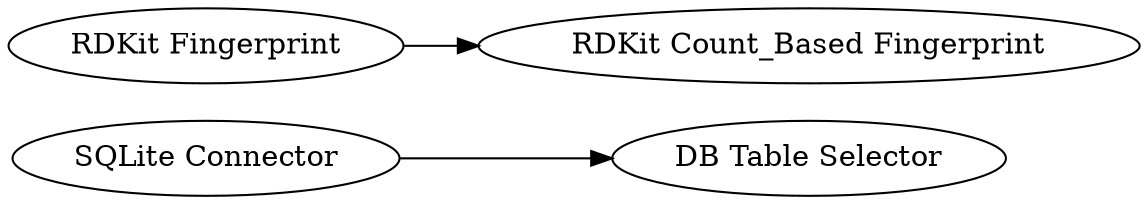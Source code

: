 digraph {
	"-8788363198973125583_216" [label="DB Table Selector"]
	"-8788363198973125583_242" [label="RDKit Count_Based Fingerprint"]
	"-8788363198973125583_214" [label="SQLite Connector"]
	"-8788363198973125583_241" [label="RDKit Fingerprint"]
	"-8788363198973125583_214" -> "-8788363198973125583_216"
	"-8788363198973125583_241" -> "-8788363198973125583_242"
	rankdir=LR
}
